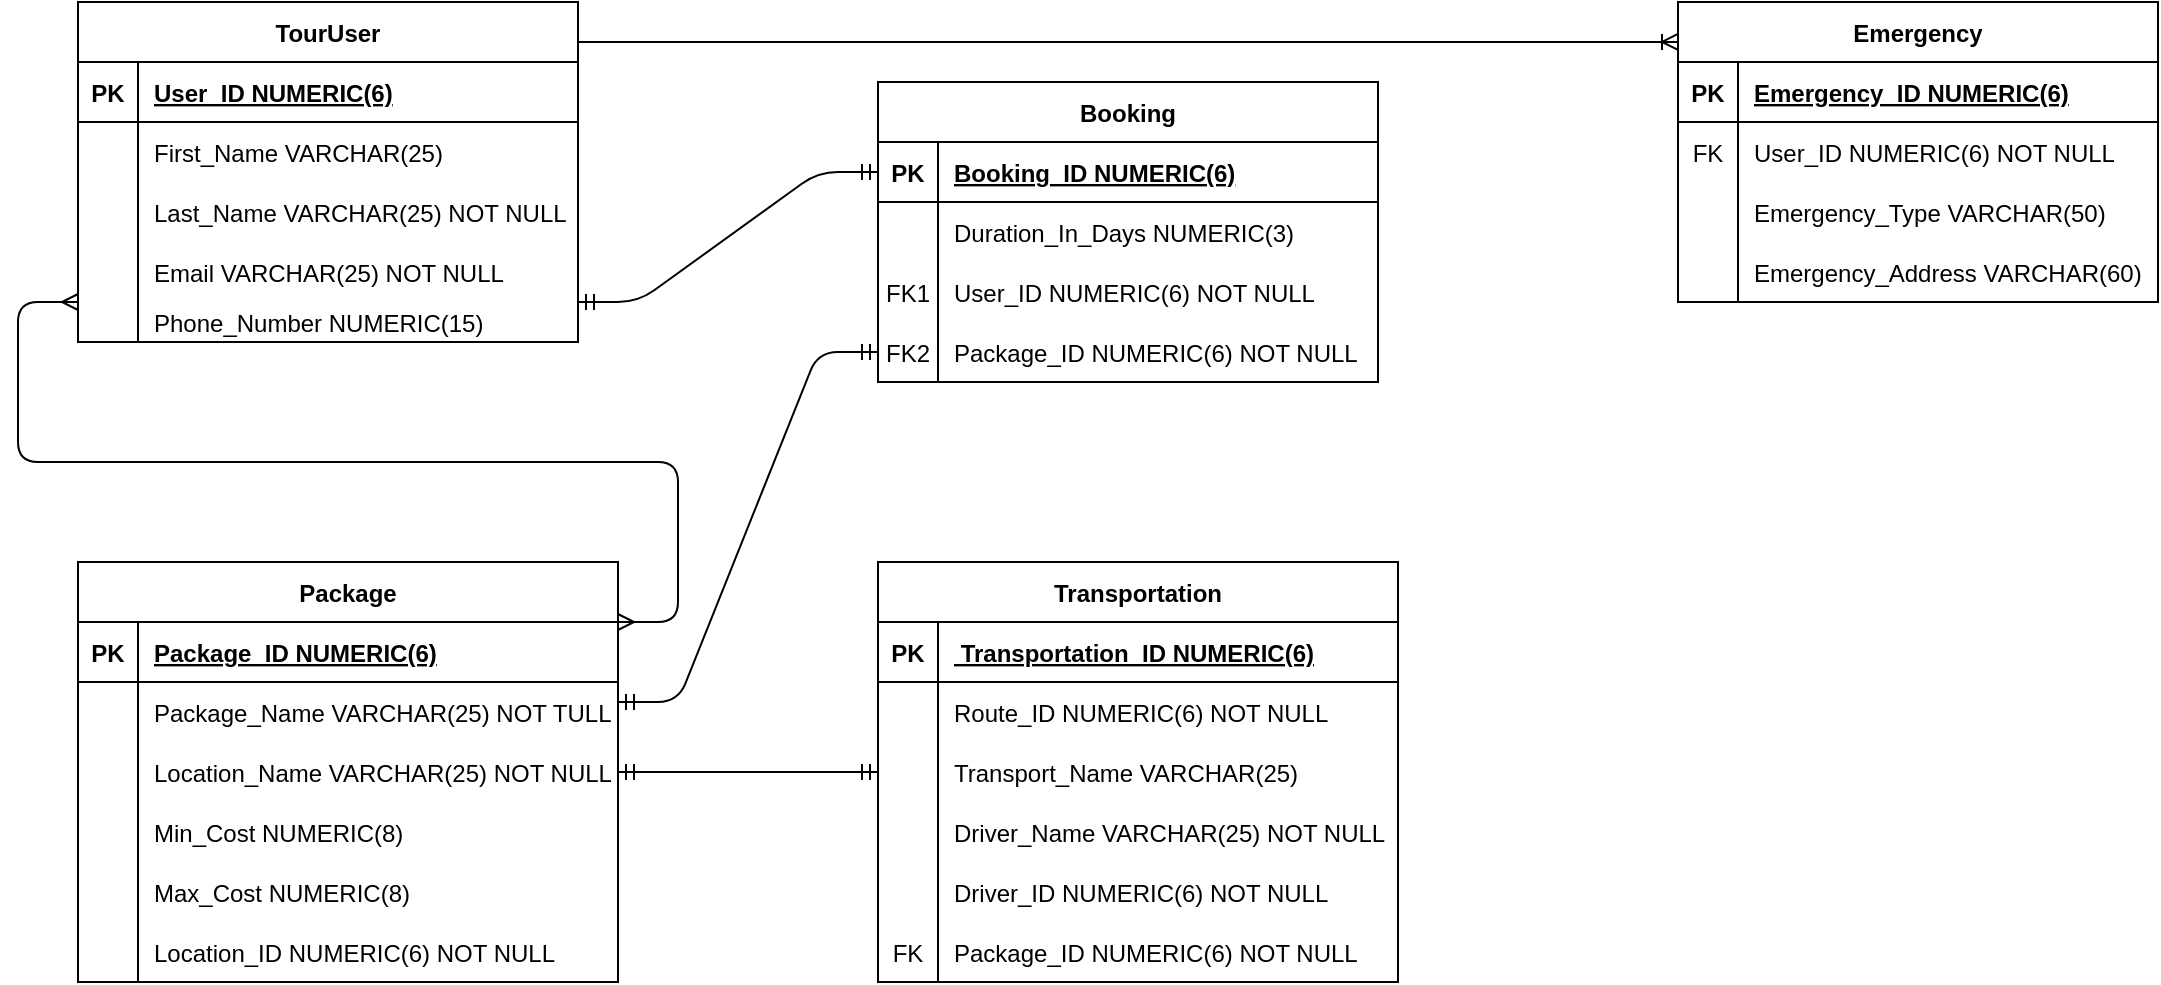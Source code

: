 <mxfile version="13.7.5" type="device"><diagram id="R2lEEEUBdFMjLlhIrx00" name="Page-1"><mxGraphModel dx="1592" dy="408" grid="1" gridSize="10" guides="1" tooltips="1" connect="1" arrows="1" fold="1" page="1" pageScale="1" pageWidth="900" pageHeight="1600" math="0" shadow="0" extFonts="Permanent Marker^https://fonts.googleapis.com/css?family=Permanent+Marker"><root><mxCell id="0"/><mxCell id="1" parent="0"/><object label="TourUser" userID="" id="C-vyLk0tnHw3VtMMgP7b-23"><mxCell style="shape=table;startSize=30;container=1;collapsible=1;childLayout=tableLayout;fixedRows=1;rowLines=0;fontStyle=1;align=center;resizeLast=1;" parent="1" vertex="1"><mxGeometry x="-680" y="40" width="250" height="170" as="geometry"/></mxCell></object><mxCell id="C-vyLk0tnHw3VtMMgP7b-24" value="" style="shape=partialRectangle;collapsible=0;dropTarget=0;pointerEvents=0;fillColor=none;points=[[0,0.5],[1,0.5]];portConstraint=eastwest;top=0;left=0;right=0;bottom=1;" parent="C-vyLk0tnHw3VtMMgP7b-23" vertex="1"><mxGeometry y="30" width="250" height="30" as="geometry"/></mxCell><mxCell id="C-vyLk0tnHw3VtMMgP7b-25" value="PK" style="shape=partialRectangle;overflow=hidden;connectable=0;fillColor=none;top=0;left=0;bottom=0;right=0;fontStyle=1;" parent="C-vyLk0tnHw3VtMMgP7b-24" vertex="1"><mxGeometry width="30" height="30" as="geometry"/></mxCell><mxCell id="C-vyLk0tnHw3VtMMgP7b-26" value="User_ID NUMERIC(6)" style="shape=partialRectangle;overflow=hidden;connectable=0;fillColor=none;top=0;left=0;bottom=0;right=0;align=left;spacingLeft=6;fontStyle=5;" parent="C-vyLk0tnHw3VtMMgP7b-24" vertex="1"><mxGeometry x="30" width="220" height="30" as="geometry"/></mxCell><mxCell id="C-vyLk0tnHw3VtMMgP7b-27" value="" style="shape=partialRectangle;collapsible=0;dropTarget=0;pointerEvents=0;fillColor=none;points=[[0,0.5],[1,0.5]];portConstraint=eastwest;top=0;left=0;right=0;bottom=0;" parent="C-vyLk0tnHw3VtMMgP7b-23" vertex="1"><mxGeometry y="60" width="250" height="30" as="geometry"/></mxCell><mxCell id="C-vyLk0tnHw3VtMMgP7b-28" value="" style="shape=partialRectangle;overflow=hidden;connectable=0;fillColor=none;top=0;left=0;bottom=0;right=0;" parent="C-vyLk0tnHw3VtMMgP7b-27" vertex="1"><mxGeometry width="30" height="30" as="geometry"/></mxCell><mxCell id="C-vyLk0tnHw3VtMMgP7b-29" value="First_Name VARCHAR(25)" style="shape=partialRectangle;overflow=hidden;connectable=0;fillColor=none;top=0;left=0;bottom=0;right=0;align=left;spacingLeft=6;" parent="C-vyLk0tnHw3VtMMgP7b-27" vertex="1"><mxGeometry x="30" width="220" height="30" as="geometry"/></mxCell><mxCell id="kSmnwTCaTSllClAHBUKN-38" value="" style="shape=partialRectangle;collapsible=0;dropTarget=0;pointerEvents=0;fillColor=none;top=0;left=0;bottom=0;right=0;points=[[0,0.5],[1,0.5]];portConstraint=eastwest;" parent="C-vyLk0tnHw3VtMMgP7b-23" vertex="1"><mxGeometry y="90" width="250" height="30" as="geometry"/></mxCell><mxCell id="kSmnwTCaTSllClAHBUKN-39" value="" style="shape=partialRectangle;connectable=0;fillColor=none;top=0;left=0;bottom=0;right=0;editable=1;overflow=hidden;" parent="kSmnwTCaTSllClAHBUKN-38" vertex="1"><mxGeometry width="30" height="30" as="geometry"/></mxCell><mxCell id="kSmnwTCaTSllClAHBUKN-40" value="Last_Name VARCHAR(25) NOT NULL" style="shape=partialRectangle;connectable=0;fillColor=none;top=0;left=0;bottom=0;right=0;align=left;spacingLeft=6;overflow=hidden;" parent="kSmnwTCaTSllClAHBUKN-38" vertex="1"><mxGeometry x="30" width="220" height="30" as="geometry"/></mxCell><mxCell id="kSmnwTCaTSllClAHBUKN-46" value="" style="shape=partialRectangle;collapsible=0;dropTarget=0;pointerEvents=0;fillColor=none;top=0;left=0;bottom=0;right=0;points=[[0,0.5],[1,0.5]];portConstraint=eastwest;" parent="C-vyLk0tnHw3VtMMgP7b-23" vertex="1"><mxGeometry y="120" width="250" height="30" as="geometry"/></mxCell><mxCell id="kSmnwTCaTSllClAHBUKN-47" value="" style="shape=partialRectangle;connectable=0;fillColor=none;top=0;left=0;bottom=0;right=0;editable=1;overflow=hidden;" parent="kSmnwTCaTSllClAHBUKN-46" vertex="1"><mxGeometry width="30" height="30" as="geometry"/></mxCell><mxCell id="kSmnwTCaTSllClAHBUKN-48" value="Email VARCHAR(25) NOT NULL" style="shape=partialRectangle;connectable=0;fillColor=none;top=0;left=0;bottom=0;right=0;align=left;spacingLeft=6;overflow=hidden;" parent="kSmnwTCaTSllClAHBUKN-46" vertex="1"><mxGeometry x="30" width="220" height="30" as="geometry"/></mxCell><mxCell id="kSmnwTCaTSllClAHBUKN-50" value="" style="shape=partialRectangle;collapsible=0;dropTarget=0;pointerEvents=0;fillColor=none;top=0;left=0;bottom=0;right=0;points=[[0,0.5],[1,0.5]];portConstraint=eastwest;" parent="C-vyLk0tnHw3VtMMgP7b-23" vertex="1"><mxGeometry y="150" width="250" height="20" as="geometry"/></mxCell><mxCell id="kSmnwTCaTSllClAHBUKN-51" value="" style="shape=partialRectangle;connectable=0;fillColor=none;top=0;left=0;bottom=0;right=0;editable=1;overflow=hidden;" parent="kSmnwTCaTSllClAHBUKN-50" vertex="1"><mxGeometry width="30" height="20" as="geometry"/></mxCell><mxCell id="kSmnwTCaTSllClAHBUKN-52" value="Phone_Number NUMERIC(15)" style="shape=partialRectangle;connectable=0;fillColor=none;top=0;left=0;bottom=0;right=0;align=left;spacingLeft=6;overflow=hidden;" parent="kSmnwTCaTSllClAHBUKN-50" vertex="1"><mxGeometry x="30" width="220" height="20" as="geometry"/></mxCell><mxCell id="C-vyLk0tnHw3VtMMgP7b-2" value="Package" style="shape=table;startSize=30;container=1;collapsible=1;childLayout=tableLayout;fixedRows=1;rowLines=0;fontStyle=1;align=center;resizeLast=1;" parent="1" vertex="1"><mxGeometry x="-680" y="320" width="270" height="210" as="geometry"/></mxCell><mxCell id="C-vyLk0tnHw3VtMMgP7b-3" value="" style="shape=partialRectangle;collapsible=0;dropTarget=0;pointerEvents=0;fillColor=none;points=[[0,0.5],[1,0.5]];portConstraint=eastwest;top=0;left=0;right=0;bottom=1;" parent="C-vyLk0tnHw3VtMMgP7b-2" vertex="1"><mxGeometry y="30" width="270" height="30" as="geometry"/></mxCell><mxCell id="C-vyLk0tnHw3VtMMgP7b-4" value="PK" style="shape=partialRectangle;overflow=hidden;connectable=0;fillColor=none;top=0;left=0;bottom=0;right=0;fontStyle=1;" parent="C-vyLk0tnHw3VtMMgP7b-3" vertex="1"><mxGeometry width="30" height="30" as="geometry"/></mxCell><mxCell id="C-vyLk0tnHw3VtMMgP7b-5" value="Package_ID NUMERIC(6) " style="shape=partialRectangle;overflow=hidden;connectable=0;fillColor=none;top=0;left=0;bottom=0;right=0;align=left;spacingLeft=6;fontStyle=5;" parent="C-vyLk0tnHw3VtMMgP7b-3" vertex="1"><mxGeometry x="30" width="240" height="30" as="geometry"/></mxCell><mxCell id="C-vyLk0tnHw3VtMMgP7b-6" value="" style="shape=partialRectangle;collapsible=0;dropTarget=0;pointerEvents=0;fillColor=none;points=[[0,0.5],[1,0.5]];portConstraint=eastwest;top=0;left=0;right=0;bottom=0;" parent="C-vyLk0tnHw3VtMMgP7b-2" vertex="1"><mxGeometry y="60" width="270" height="30" as="geometry"/></mxCell><mxCell id="C-vyLk0tnHw3VtMMgP7b-7" value="" style="shape=partialRectangle;overflow=hidden;connectable=0;fillColor=none;top=0;left=0;bottom=0;right=0;" parent="C-vyLk0tnHw3VtMMgP7b-6" vertex="1"><mxGeometry width="30" height="30" as="geometry"/></mxCell><mxCell id="C-vyLk0tnHw3VtMMgP7b-8" value="Package_Name VARCHAR(25) NOT TULL" style="shape=partialRectangle;overflow=hidden;connectable=0;fillColor=none;top=0;left=0;bottom=0;right=0;align=left;spacingLeft=6;" parent="C-vyLk0tnHw3VtMMgP7b-6" vertex="1"><mxGeometry x="30" width="240" height="30" as="geometry"/></mxCell><mxCell id="C-vyLk0tnHw3VtMMgP7b-9" value="" style="shape=partialRectangle;collapsible=0;dropTarget=0;pointerEvents=0;fillColor=none;points=[[0,0.5],[1,0.5]];portConstraint=eastwest;top=0;left=0;right=0;bottom=0;" parent="C-vyLk0tnHw3VtMMgP7b-2" vertex="1"><mxGeometry y="90" width="270" height="30" as="geometry"/></mxCell><mxCell id="C-vyLk0tnHw3VtMMgP7b-10" value="" style="shape=partialRectangle;overflow=hidden;connectable=0;fillColor=none;top=0;left=0;bottom=0;right=0;" parent="C-vyLk0tnHw3VtMMgP7b-9" vertex="1"><mxGeometry width="30" height="30" as="geometry"/></mxCell><mxCell id="C-vyLk0tnHw3VtMMgP7b-11" value="Location_Name VARCHAR(25) NOT NULL" style="shape=partialRectangle;overflow=hidden;connectable=0;fillColor=none;top=0;left=0;bottom=0;right=0;align=left;spacingLeft=6;" parent="C-vyLk0tnHw3VtMMgP7b-9" vertex="1"><mxGeometry x="30" width="240" height="30" as="geometry"/></mxCell><mxCell id="kSmnwTCaTSllClAHBUKN-54" value="" style="shape=partialRectangle;collapsible=0;dropTarget=0;pointerEvents=0;fillColor=none;top=0;left=0;bottom=0;right=0;points=[[0,0.5],[1,0.5]];portConstraint=eastwest;" parent="C-vyLk0tnHw3VtMMgP7b-2" vertex="1"><mxGeometry y="120" width="270" height="30" as="geometry"/></mxCell><mxCell id="kSmnwTCaTSllClAHBUKN-55" value="" style="shape=partialRectangle;connectable=0;fillColor=none;top=0;left=0;bottom=0;right=0;editable=1;overflow=hidden;" parent="kSmnwTCaTSllClAHBUKN-54" vertex="1"><mxGeometry width="30" height="30" as="geometry"/></mxCell><mxCell id="kSmnwTCaTSllClAHBUKN-56" value="Min_Cost NUMERIC(8)" style="shape=partialRectangle;connectable=0;fillColor=none;top=0;left=0;bottom=0;right=0;align=left;spacingLeft=6;overflow=hidden;" parent="kSmnwTCaTSllClAHBUKN-54" vertex="1"><mxGeometry x="30" width="240" height="30" as="geometry"/></mxCell><mxCell id="kSmnwTCaTSllClAHBUKN-58" value="" style="shape=partialRectangle;collapsible=0;dropTarget=0;pointerEvents=0;fillColor=none;top=0;left=0;bottom=0;right=0;points=[[0,0.5],[1,0.5]];portConstraint=eastwest;" parent="C-vyLk0tnHw3VtMMgP7b-2" vertex="1"><mxGeometry y="150" width="270" height="30" as="geometry"/></mxCell><mxCell id="kSmnwTCaTSllClAHBUKN-59" value="" style="shape=partialRectangle;connectable=0;fillColor=none;top=0;left=0;bottom=0;right=0;editable=1;overflow=hidden;" parent="kSmnwTCaTSllClAHBUKN-58" vertex="1"><mxGeometry width="30" height="30" as="geometry"/></mxCell><mxCell id="kSmnwTCaTSllClAHBUKN-60" value="Max_Cost NUMERIC(8)" style="shape=partialRectangle;connectable=0;fillColor=none;top=0;left=0;bottom=0;right=0;align=left;spacingLeft=6;overflow=hidden;" parent="kSmnwTCaTSllClAHBUKN-58" vertex="1"><mxGeometry x="30" width="240" height="30" as="geometry"/></mxCell><mxCell id="kSmnwTCaTSllClAHBUKN-62" value="" style="shape=partialRectangle;collapsible=0;dropTarget=0;pointerEvents=0;fillColor=none;top=0;left=0;bottom=0;right=0;points=[[0,0.5],[1,0.5]];portConstraint=eastwest;" parent="C-vyLk0tnHw3VtMMgP7b-2" vertex="1"><mxGeometry y="180" width="270" height="30" as="geometry"/></mxCell><mxCell id="kSmnwTCaTSllClAHBUKN-63" value="" style="shape=partialRectangle;connectable=0;fillColor=none;top=0;left=0;bottom=0;right=0;editable=1;overflow=hidden;" parent="kSmnwTCaTSllClAHBUKN-62" vertex="1"><mxGeometry width="30" height="30" as="geometry"/></mxCell><mxCell id="kSmnwTCaTSllClAHBUKN-64" value="Location_ID NUMERIC(6) NOT NULL" style="shape=partialRectangle;connectable=0;fillColor=none;top=0;left=0;bottom=0;right=0;align=left;spacingLeft=6;overflow=hidden;" parent="kSmnwTCaTSllClAHBUKN-62" vertex="1"><mxGeometry x="30" width="240" height="30" as="geometry"/></mxCell><mxCell id="C-vyLk0tnHw3VtMMgP7b-13" value="Transportation" style="shape=table;startSize=30;container=1;collapsible=1;childLayout=tableLayout;fixedRows=1;rowLines=0;fontStyle=1;align=center;resizeLast=1;" parent="1" vertex="1"><mxGeometry x="-280" y="320" width="260" height="210" as="geometry"/></mxCell><mxCell id="C-vyLk0tnHw3VtMMgP7b-14" value="" style="shape=partialRectangle;collapsible=0;dropTarget=0;pointerEvents=0;fillColor=none;points=[[0,0.5],[1,0.5]];portConstraint=eastwest;top=0;left=0;right=0;bottom=1;" parent="C-vyLk0tnHw3VtMMgP7b-13" vertex="1"><mxGeometry y="30" width="260" height="30" as="geometry"/></mxCell><mxCell id="C-vyLk0tnHw3VtMMgP7b-15" value="PK" style="shape=partialRectangle;overflow=hidden;connectable=0;fillColor=none;top=0;left=0;bottom=0;right=0;fontStyle=1;" parent="C-vyLk0tnHw3VtMMgP7b-14" vertex="1"><mxGeometry width="30" height="30" as="geometry"/></mxCell><mxCell id="C-vyLk0tnHw3VtMMgP7b-16" value=" Transportation_ID NUMERIC(6)" style="shape=partialRectangle;overflow=hidden;connectable=0;fillColor=none;top=0;left=0;bottom=0;right=0;align=left;spacingLeft=6;fontStyle=5;" parent="C-vyLk0tnHw3VtMMgP7b-14" vertex="1"><mxGeometry x="30" width="230" height="30" as="geometry"/></mxCell><mxCell id="C-vyLk0tnHw3VtMMgP7b-17" value="" style="shape=partialRectangle;collapsible=0;dropTarget=0;pointerEvents=0;fillColor=none;points=[[0,0.5],[1,0.5]];portConstraint=eastwest;top=0;left=0;right=0;bottom=0;" parent="C-vyLk0tnHw3VtMMgP7b-13" vertex="1"><mxGeometry y="60" width="260" height="30" as="geometry"/></mxCell><mxCell id="C-vyLk0tnHw3VtMMgP7b-18" value="" style="shape=partialRectangle;overflow=hidden;connectable=0;fillColor=none;top=0;left=0;bottom=0;right=0;" parent="C-vyLk0tnHw3VtMMgP7b-17" vertex="1"><mxGeometry width="30" height="30" as="geometry"/></mxCell><mxCell id="C-vyLk0tnHw3VtMMgP7b-19" value="Route_ID NUMERIC(6) NOT NULL" style="shape=partialRectangle;overflow=hidden;connectable=0;fillColor=none;top=0;left=0;bottom=0;right=0;align=left;spacingLeft=6;" parent="C-vyLk0tnHw3VtMMgP7b-17" vertex="1"><mxGeometry x="30" width="230" height="30" as="geometry"/></mxCell><mxCell id="C-vyLk0tnHw3VtMMgP7b-20" value="" style="shape=partialRectangle;collapsible=0;dropTarget=0;pointerEvents=0;fillColor=none;points=[[0,0.5],[1,0.5]];portConstraint=eastwest;top=0;left=0;right=0;bottom=0;" parent="C-vyLk0tnHw3VtMMgP7b-13" vertex="1"><mxGeometry y="90" width="260" height="30" as="geometry"/></mxCell><mxCell id="C-vyLk0tnHw3VtMMgP7b-21" value="" style="shape=partialRectangle;overflow=hidden;connectable=0;fillColor=none;top=0;left=0;bottom=0;right=0;" parent="C-vyLk0tnHw3VtMMgP7b-20" vertex="1"><mxGeometry width="30" height="30" as="geometry"/></mxCell><mxCell id="C-vyLk0tnHw3VtMMgP7b-22" value="Transport_Name VARCHAR(25)" style="shape=partialRectangle;overflow=hidden;connectable=0;fillColor=none;top=0;left=0;bottom=0;right=0;align=left;spacingLeft=6;" parent="C-vyLk0tnHw3VtMMgP7b-20" vertex="1"><mxGeometry x="30" width="230" height="30" as="geometry"/></mxCell><mxCell id="kSmnwTCaTSllClAHBUKN-70" value="" style="shape=partialRectangle;collapsible=0;dropTarget=0;pointerEvents=0;fillColor=none;top=0;left=0;bottom=0;right=0;points=[[0,0.5],[1,0.5]];portConstraint=eastwest;" parent="C-vyLk0tnHw3VtMMgP7b-13" vertex="1"><mxGeometry y="120" width="260" height="30" as="geometry"/></mxCell><mxCell id="kSmnwTCaTSllClAHBUKN-71" value="" style="shape=partialRectangle;connectable=0;fillColor=none;top=0;left=0;bottom=0;right=0;editable=1;overflow=hidden;" parent="kSmnwTCaTSllClAHBUKN-70" vertex="1"><mxGeometry width="30" height="30" as="geometry"/></mxCell><mxCell id="kSmnwTCaTSllClAHBUKN-72" value="Driver_Name VARCHAR(25) NOT NULL" style="shape=partialRectangle;connectable=0;fillColor=none;top=0;left=0;bottom=0;right=0;align=left;spacingLeft=6;overflow=hidden;" parent="kSmnwTCaTSllClAHBUKN-70" vertex="1"><mxGeometry x="30" width="230" height="30" as="geometry"/></mxCell><mxCell id="kSmnwTCaTSllClAHBUKN-74" value="" style="shape=partialRectangle;collapsible=0;dropTarget=0;pointerEvents=0;fillColor=none;top=0;left=0;bottom=0;right=0;points=[[0,0.5],[1,0.5]];portConstraint=eastwest;" parent="C-vyLk0tnHw3VtMMgP7b-13" vertex="1"><mxGeometry y="150" width="260" height="30" as="geometry"/></mxCell><mxCell id="kSmnwTCaTSllClAHBUKN-75" value="" style="shape=partialRectangle;connectable=0;fillColor=none;top=0;left=0;bottom=0;right=0;editable=1;overflow=hidden;" parent="kSmnwTCaTSllClAHBUKN-74" vertex="1"><mxGeometry width="30" height="30" as="geometry"/></mxCell><mxCell id="kSmnwTCaTSllClAHBUKN-76" value="Driver_ID NUMERIC(6) NOT NULL" style="shape=partialRectangle;connectable=0;fillColor=none;top=0;left=0;bottom=0;right=0;align=left;spacingLeft=6;overflow=hidden;" parent="kSmnwTCaTSllClAHBUKN-74" vertex="1"><mxGeometry x="30" width="230" height="30" as="geometry"/></mxCell><mxCell id="6JmF2n5M3SHekkie5qfx-2" value="" style="shape=partialRectangle;collapsible=0;dropTarget=0;pointerEvents=0;fillColor=none;top=0;left=0;bottom=0;right=0;points=[[0,0.5],[1,0.5]];portConstraint=eastwest;" parent="C-vyLk0tnHw3VtMMgP7b-13" vertex="1"><mxGeometry y="180" width="260" height="30" as="geometry"/></mxCell><mxCell id="6JmF2n5M3SHekkie5qfx-3" value="FK" style="shape=partialRectangle;connectable=0;fillColor=none;top=0;left=0;bottom=0;right=0;editable=1;overflow=hidden;" parent="6JmF2n5M3SHekkie5qfx-2" vertex="1"><mxGeometry width="30" height="30" as="geometry"/></mxCell><mxCell id="6JmF2n5M3SHekkie5qfx-4" value="Package_ID NUMERIC(6) NOT NULL" style="shape=partialRectangle;connectable=0;fillColor=none;top=0;left=0;bottom=0;right=0;align=left;spacingLeft=6;overflow=hidden;" parent="6JmF2n5M3SHekkie5qfx-2" vertex="1"><mxGeometry x="30" width="230" height="30" as="geometry"/></mxCell><mxCell id="kSmnwTCaTSllClAHBUKN-14" value="Emergency" style="shape=table;startSize=30;container=1;collapsible=1;childLayout=tableLayout;fixedRows=1;rowLines=0;fontStyle=1;align=center;resizeLast=1;" parent="1" vertex="1"><mxGeometry x="120" y="40" width="240" height="150" as="geometry"/></mxCell><mxCell id="kSmnwTCaTSllClAHBUKN-15" value="" style="shape=partialRectangle;collapsible=0;dropTarget=0;pointerEvents=0;fillColor=none;top=0;left=0;bottom=1;right=0;points=[[0,0.5],[1,0.5]];portConstraint=eastwest;" parent="kSmnwTCaTSllClAHBUKN-14" vertex="1"><mxGeometry y="30" width="240" height="30" as="geometry"/></mxCell><mxCell id="kSmnwTCaTSllClAHBUKN-16" value="PK" style="shape=partialRectangle;connectable=0;fillColor=none;top=0;left=0;bottom=0;right=0;fontStyle=1;overflow=hidden;" parent="kSmnwTCaTSllClAHBUKN-15" vertex="1"><mxGeometry width="30" height="30" as="geometry"/></mxCell><mxCell id="kSmnwTCaTSllClAHBUKN-17" value="Emergency_ID NUMERIC(6)" style="shape=partialRectangle;connectable=0;fillColor=none;top=0;left=0;bottom=0;right=0;align=left;spacingLeft=6;fontStyle=5;overflow=hidden;" parent="kSmnwTCaTSllClAHBUKN-15" vertex="1"><mxGeometry x="30" width="210" height="30" as="geometry"/></mxCell><mxCell id="kSmnwTCaTSllClAHBUKN-18" value="" style="shape=partialRectangle;collapsible=0;dropTarget=0;pointerEvents=0;fillColor=none;top=0;left=0;bottom=0;right=0;points=[[0,0.5],[1,0.5]];portConstraint=eastwest;" parent="kSmnwTCaTSllClAHBUKN-14" vertex="1"><mxGeometry y="60" width="240" height="30" as="geometry"/></mxCell><mxCell id="kSmnwTCaTSllClAHBUKN-19" value="FK" style="shape=partialRectangle;connectable=0;fillColor=none;top=0;left=0;bottom=0;right=0;editable=1;overflow=hidden;" parent="kSmnwTCaTSllClAHBUKN-18" vertex="1"><mxGeometry width="30" height="30" as="geometry"/></mxCell><mxCell id="kSmnwTCaTSllClAHBUKN-20" value="User_ID NUMERIC(6) NOT NULL" style="shape=partialRectangle;connectable=0;fillColor=none;top=0;left=0;bottom=0;right=0;align=left;spacingLeft=6;overflow=hidden;" parent="kSmnwTCaTSllClAHBUKN-18" vertex="1"><mxGeometry x="30" width="210" height="30" as="geometry"/></mxCell><mxCell id="kSmnwTCaTSllClAHBUKN-21" value="" style="shape=partialRectangle;collapsible=0;dropTarget=0;pointerEvents=0;fillColor=none;top=0;left=0;bottom=0;right=0;points=[[0,0.5],[1,0.5]];portConstraint=eastwest;" parent="kSmnwTCaTSllClAHBUKN-14" vertex="1"><mxGeometry y="90" width="240" height="30" as="geometry"/></mxCell><mxCell id="kSmnwTCaTSllClAHBUKN-22" value="" style="shape=partialRectangle;connectable=0;fillColor=none;top=0;left=0;bottom=0;right=0;editable=1;overflow=hidden;" parent="kSmnwTCaTSllClAHBUKN-21" vertex="1"><mxGeometry width="30" height="30" as="geometry"/></mxCell><mxCell id="kSmnwTCaTSllClAHBUKN-23" value="Emergency_Type VARCHAR(50)" style="shape=partialRectangle;connectable=0;fillColor=none;top=0;left=0;bottom=0;right=0;align=left;spacingLeft=6;overflow=hidden;" parent="kSmnwTCaTSllClAHBUKN-21" vertex="1"><mxGeometry x="30" width="210" height="30" as="geometry"/></mxCell><mxCell id="67SRDfx7oJ31OxGalgUY-21" value="" style="shape=partialRectangle;collapsible=0;dropTarget=0;pointerEvents=0;fillColor=none;top=0;left=0;bottom=0;right=0;points=[[0,0.5],[1,0.5]];portConstraint=eastwest;" parent="kSmnwTCaTSllClAHBUKN-14" vertex="1"><mxGeometry y="120" width="240" height="30" as="geometry"/></mxCell><mxCell id="67SRDfx7oJ31OxGalgUY-22" value="" style="shape=partialRectangle;connectable=0;fillColor=none;top=0;left=0;bottom=0;right=0;editable=1;overflow=hidden;" parent="67SRDfx7oJ31OxGalgUY-21" vertex="1"><mxGeometry width="30" height="30" as="geometry"/></mxCell><mxCell id="67SRDfx7oJ31OxGalgUY-23" value="Emergency_Address VARCHAR(60)" style="shape=partialRectangle;connectable=0;fillColor=none;top=0;left=0;bottom=0;right=0;align=left;spacingLeft=6;overflow=hidden;" parent="67SRDfx7oJ31OxGalgUY-21" vertex="1"><mxGeometry x="30" width="210" height="30" as="geometry"/></mxCell><mxCell id="MLFagEvsiQ_5hZ_5-15u-14" value="" style="edgeStyle=entityRelationEdgeStyle;fontSize=12;html=1;endArrow=ERmany;startArrow=ERmany;rounded=1;exitX=1;exitY=0;exitDx=0;exitDy=0;exitPerimeter=0;" parent="1" source="C-vyLk0tnHw3VtMMgP7b-3" edge="1"><mxGeometry width="100" height="100" relative="1" as="geometry"><mxPoint x="-710" y="320" as="sourcePoint"/><mxPoint x="-680" y="190" as="targetPoint"/></mxGeometry></mxCell><mxCell id="MLFagEvsiQ_5hZ_5-15u-15" value="" style="edgeStyle=entityRelationEdgeStyle;fontSize=12;html=1;endArrow=ERmandOne;startArrow=ERmandOne;entryX=0;entryY=0.5;entryDx=0;entryDy=0;" parent="1" target="MLFagEvsiQ_5hZ_5-15u-2" edge="1"><mxGeometry width="100" height="100" relative="1" as="geometry"><mxPoint x="-410" y="390" as="sourcePoint"/><mxPoint x="-310" y="290" as="targetPoint"/></mxGeometry></mxCell><mxCell id="MLFagEvsiQ_5hZ_5-15u-16" value="" style="edgeStyle=entityRelationEdgeStyle;fontSize=12;html=1;endArrow=ERmandOne;startArrow=ERmandOne;entryX=0;entryY=0.5;entryDx=0;entryDy=0;" parent="1" target="kSmnwTCaTSllClAHBUKN-2" edge="1"><mxGeometry width="100" height="100" relative="1" as="geometry"><mxPoint x="-430" y="190" as="sourcePoint"/><mxPoint x="-330" y="90" as="targetPoint"/></mxGeometry></mxCell><mxCell id="MLFagEvsiQ_5hZ_5-15u-17" value="" style="edgeStyle=entityRelationEdgeStyle;fontSize=12;html=1;endArrow=ERmandOne;startArrow=ERmandOne;entryX=0;entryY=0.5;entryDx=0;entryDy=0;exitX=1;exitY=0.5;exitDx=0;exitDy=0;" parent="1" source="C-vyLk0tnHw3VtMMgP7b-9" target="C-vyLk0tnHw3VtMMgP7b-20" edge="1"><mxGeometry width="100" height="100" relative="1" as="geometry"><mxPoint x="-410" y="520" as="sourcePoint"/><mxPoint x="-310" y="420" as="targetPoint"/></mxGeometry></mxCell><mxCell id="MLFagEvsiQ_5hZ_5-15u-18" value="" style="edgeStyle=entityRelationEdgeStyle;fontSize=12;html=1;endArrow=ERoneToMany;entryX=0;entryY=0.133;entryDx=0;entryDy=0;entryPerimeter=0;" parent="1" target="kSmnwTCaTSllClAHBUKN-14" edge="1"><mxGeometry width="100" height="100" relative="1" as="geometry"><mxPoint x="-430" y="60" as="sourcePoint"/><mxPoint x="-280" y="-40" as="targetPoint"/></mxGeometry></mxCell><mxCell id="kSmnwTCaTSllClAHBUKN-1" value="Booking" style="shape=table;startSize=30;container=1;collapsible=1;childLayout=tableLayout;fixedRows=1;rowLines=0;fontStyle=1;align=center;resizeLast=1;" parent="1" vertex="1"><mxGeometry x="-280" y="80" width="250" height="150" as="geometry"/></mxCell><mxCell id="kSmnwTCaTSllClAHBUKN-2" value="" style="shape=partialRectangle;collapsible=0;dropTarget=0;pointerEvents=0;fillColor=none;top=0;left=0;bottom=1;right=0;points=[[0,0.5],[1,0.5]];portConstraint=eastwest;" parent="kSmnwTCaTSllClAHBUKN-1" vertex="1"><mxGeometry y="30" width="250" height="30" as="geometry"/></mxCell><mxCell id="kSmnwTCaTSllClAHBUKN-3" value="PK" style="shape=partialRectangle;connectable=0;fillColor=none;top=0;left=0;bottom=0;right=0;fontStyle=1;overflow=hidden;" parent="kSmnwTCaTSllClAHBUKN-2" vertex="1"><mxGeometry width="30" height="30" as="geometry"/></mxCell><mxCell id="kSmnwTCaTSllClAHBUKN-4" value="Booking_ID NUMERIC(6)" style="shape=partialRectangle;connectable=0;fillColor=none;top=0;left=0;bottom=0;right=0;align=left;spacingLeft=6;fontStyle=5;overflow=hidden;" parent="kSmnwTCaTSllClAHBUKN-2" vertex="1"><mxGeometry x="30" width="220" height="30" as="geometry"/></mxCell><mxCell id="67SRDfx7oJ31OxGalgUY-13" value="" style="shape=partialRectangle;collapsible=0;dropTarget=0;pointerEvents=0;fillColor=none;top=0;left=0;bottom=0;right=0;points=[[0,0.5],[1,0.5]];portConstraint=eastwest;" parent="kSmnwTCaTSllClAHBUKN-1" vertex="1"><mxGeometry y="60" width="250" height="30" as="geometry"/></mxCell><mxCell id="67SRDfx7oJ31OxGalgUY-14" value="" style="shape=partialRectangle;connectable=0;fillColor=none;top=0;left=0;bottom=0;right=0;editable=1;overflow=hidden;" parent="67SRDfx7oJ31OxGalgUY-13" vertex="1"><mxGeometry width="30" height="30" as="geometry"/></mxCell><mxCell id="67SRDfx7oJ31OxGalgUY-15" value="Duration_In_Days NUMERIC(3)" style="shape=partialRectangle;connectable=0;fillColor=none;top=0;left=0;bottom=0;right=0;align=left;spacingLeft=6;overflow=hidden;" parent="67SRDfx7oJ31OxGalgUY-13" vertex="1"><mxGeometry x="30" width="220" height="30" as="geometry"/></mxCell><mxCell id="67SRDfx7oJ31OxGalgUY-9" value="" style="shape=partialRectangle;collapsible=0;dropTarget=0;pointerEvents=0;fillColor=none;top=0;left=0;bottom=0;right=0;points=[[0,0.5],[1,0.5]];portConstraint=eastwest;" parent="kSmnwTCaTSllClAHBUKN-1" vertex="1"><mxGeometry y="90" width="250" height="30" as="geometry"/></mxCell><mxCell id="67SRDfx7oJ31OxGalgUY-10" value="FK1" style="shape=partialRectangle;connectable=0;fillColor=none;top=0;left=0;bottom=0;right=0;editable=1;overflow=hidden;" parent="67SRDfx7oJ31OxGalgUY-9" vertex="1"><mxGeometry width="30" height="30" as="geometry"/></mxCell><mxCell id="67SRDfx7oJ31OxGalgUY-11" value="User_ID NUMERIC(6) NOT NULL" style="shape=partialRectangle;connectable=0;fillColor=none;top=0;left=0;bottom=0;right=0;align=left;spacingLeft=6;overflow=hidden;" parent="67SRDfx7oJ31OxGalgUY-9" vertex="1"><mxGeometry x="30" width="220" height="30" as="geometry"/></mxCell><mxCell id="MLFagEvsiQ_5hZ_5-15u-2" value="" style="shape=partialRectangle;collapsible=0;dropTarget=0;pointerEvents=0;fillColor=none;top=0;left=0;bottom=0;right=0;points=[[0,0.5],[1,0.5]];portConstraint=eastwest;" parent="kSmnwTCaTSllClAHBUKN-1" vertex="1"><mxGeometry y="120" width="250" height="30" as="geometry"/></mxCell><mxCell id="MLFagEvsiQ_5hZ_5-15u-3" value="FK2" style="shape=partialRectangle;connectable=0;fillColor=none;top=0;left=0;bottom=0;right=0;editable=1;overflow=hidden;" parent="MLFagEvsiQ_5hZ_5-15u-2" vertex="1"><mxGeometry width="30" height="30" as="geometry"/></mxCell><mxCell id="MLFagEvsiQ_5hZ_5-15u-4" value="Package_ID NUMERIC(6) NOT NULL" style="shape=partialRectangle;connectable=0;fillColor=none;top=0;left=0;bottom=0;right=0;align=left;spacingLeft=6;overflow=hidden;" parent="MLFagEvsiQ_5hZ_5-15u-2" vertex="1"><mxGeometry x="30" width="220" height="30" as="geometry"/></mxCell></root></mxGraphModel></diagram></mxfile>